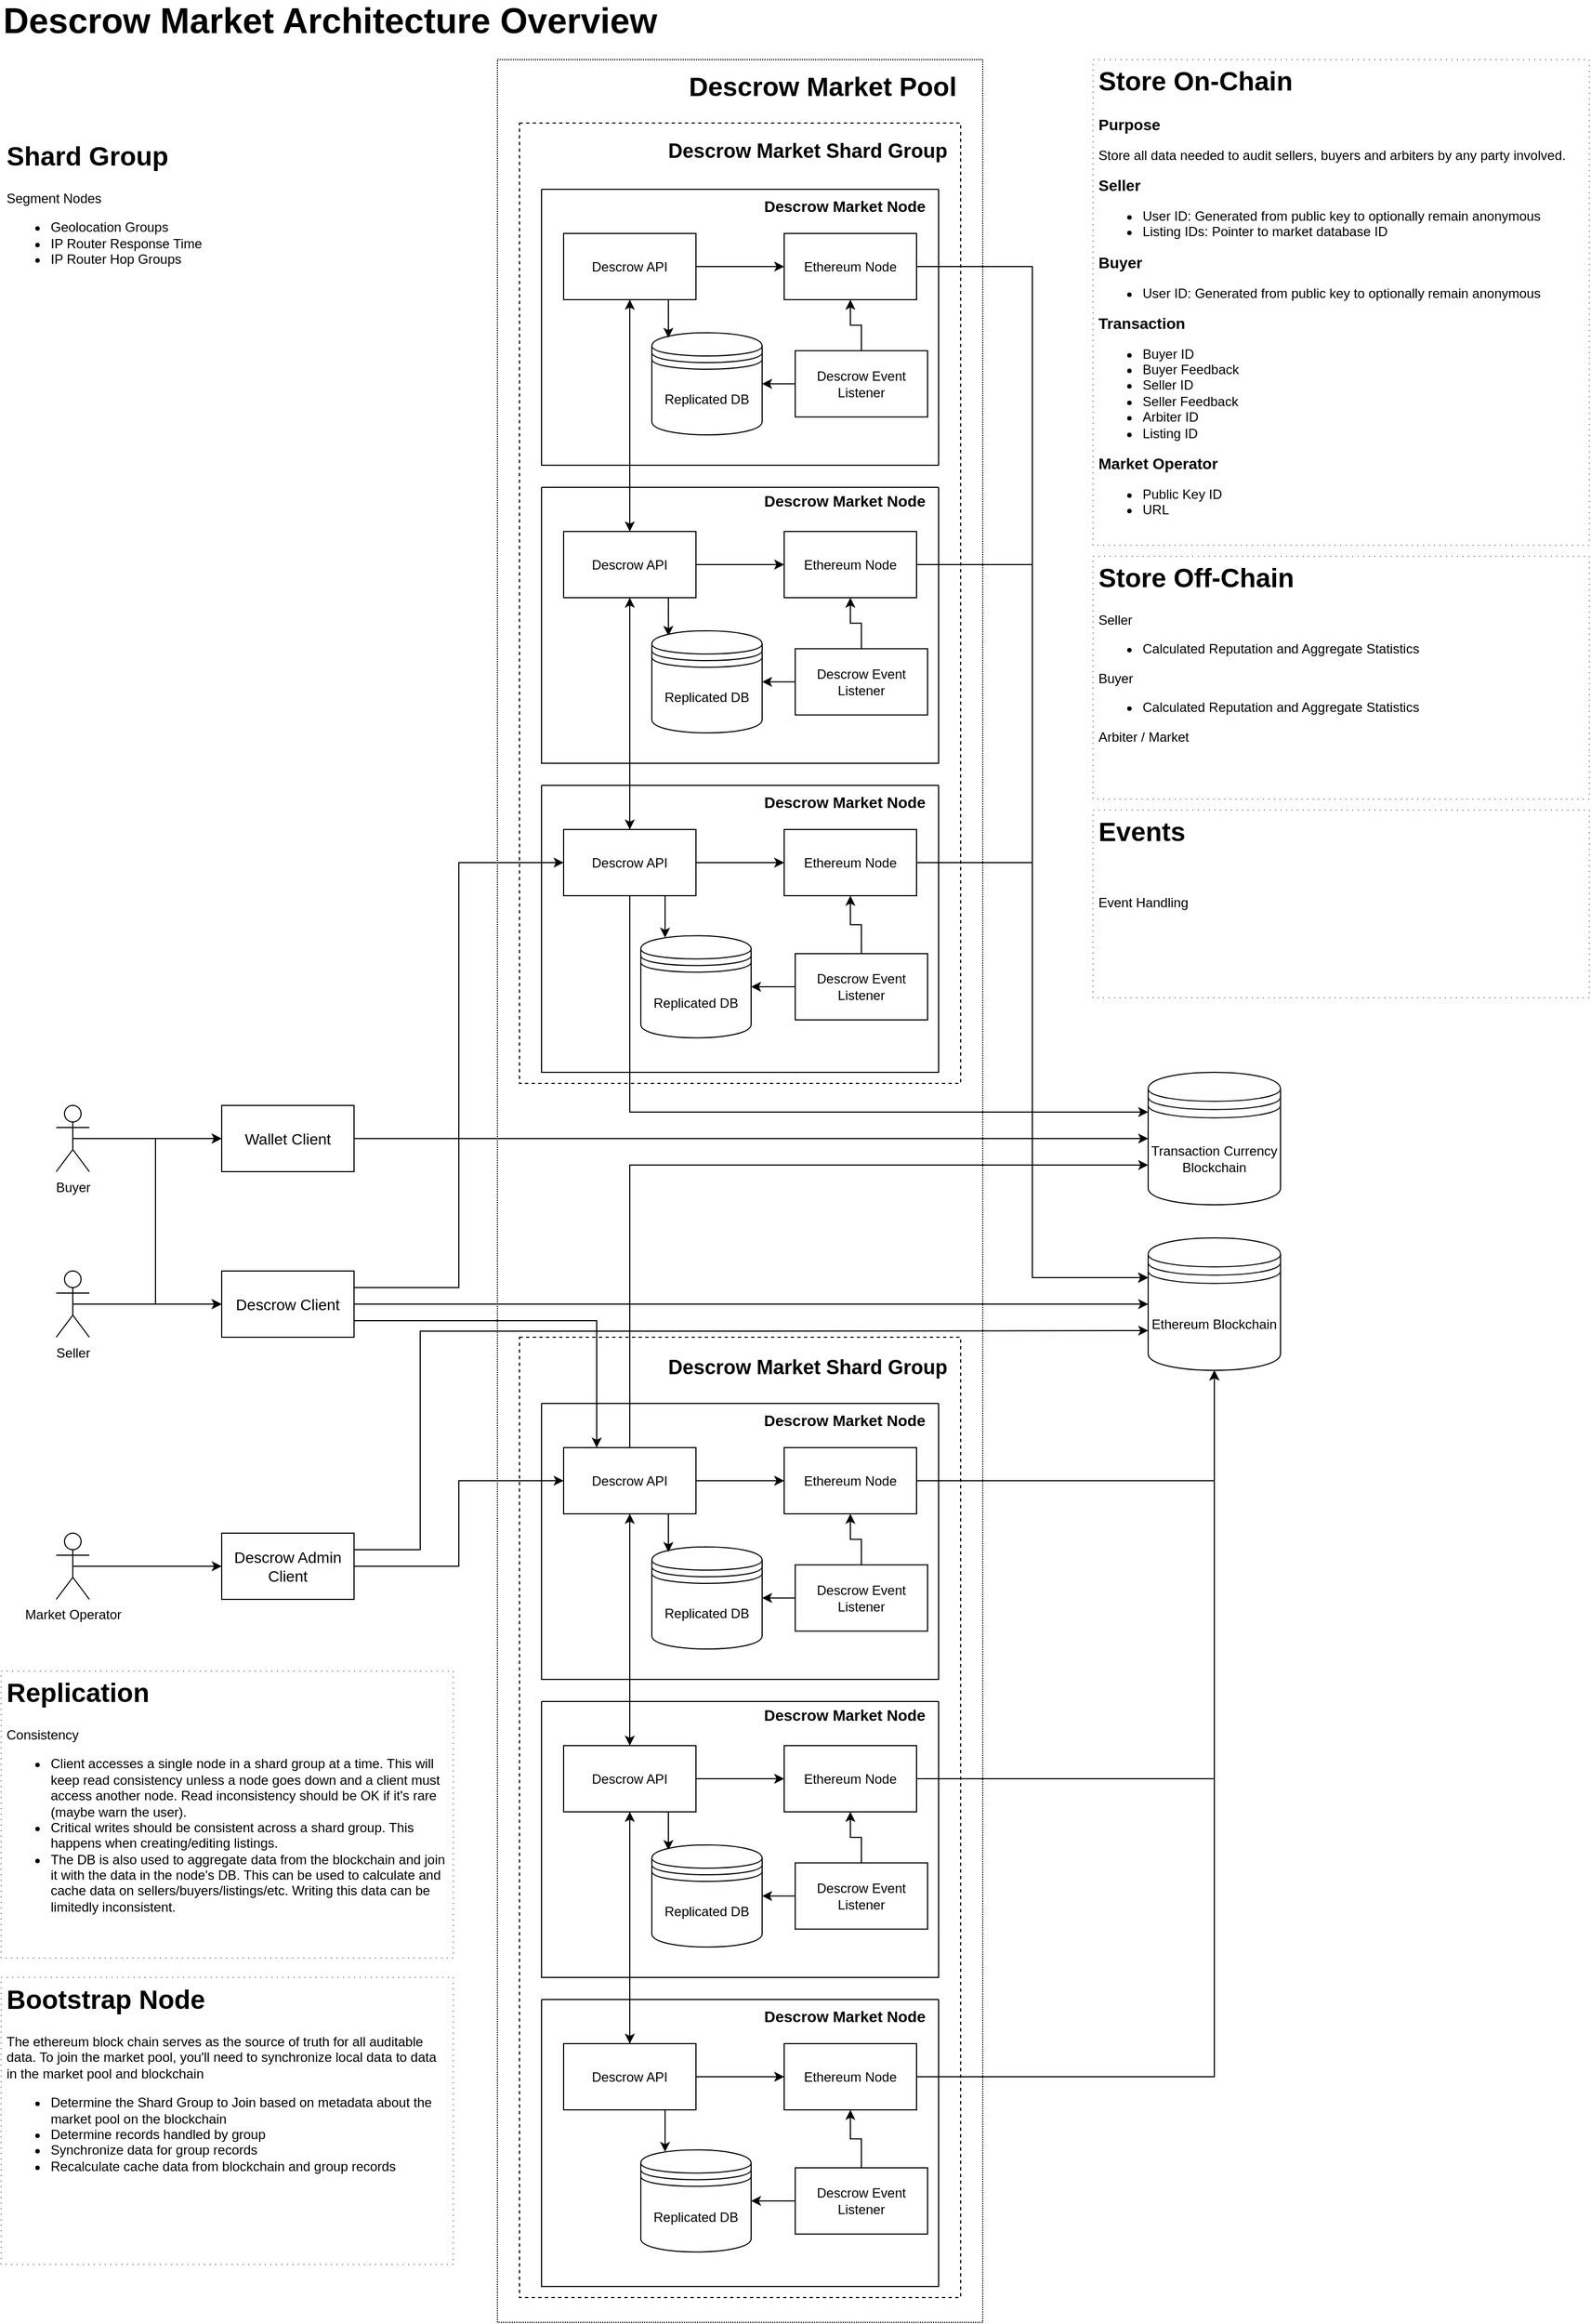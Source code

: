 <mxfile version="20.3.0" type="device"><diagram id="4SYXTvYhCKzH0S9V3mdc" name="Page-1"><mxGraphModel dx="1650" dy="3174" grid="1" gridSize="10" guides="1" tooltips="1" connect="1" arrows="1" fold="1" page="1" pageScale="1" pageWidth="850" pageHeight="1100" math="0" shadow="0"><root><mxCell id="0"/><mxCell id="1" parent="0"/><mxCell id="hU6dBp0h9KIgF-U4AlRv-44" value="" style="whiteSpace=wrap;html=1;dashed=1;fontSize=14;fillColor=none;dashPattern=1 1;" parent="1" vertex="1"><mxGeometry x="470" y="-2130" width="440" height="2050" as="geometry"/></mxCell><mxCell id="CXzWnXxWSU0eWp2F25f5-41" value="" style="whiteSpace=wrap;html=1;dashed=1;fontSize=14;fillColor=none;" parent="1" vertex="1"><mxGeometry x="490" y="-972.5" width="400" height="870" as="geometry"/></mxCell><mxCell id="CXzWnXxWSU0eWp2F25f5-1" value="Ethereum Blockchain" style="shape=datastore;whiteSpace=wrap;html=1;" parent="1" vertex="1"><mxGeometry x="1060" y="-1062.5" width="120" height="120" as="geometry"/></mxCell><mxCell id="CXzWnXxWSU0eWp2F25f5-3" value="&lt;h1&gt;Store On-Chain&lt;/h1&gt;&lt;p&gt;&lt;span style=&quot;font-size: 14px;&quot;&gt;&lt;b&gt;Purpose&lt;/b&gt;&lt;/span&gt;&lt;/p&gt;&lt;p&gt;Store all data needed to audit sellers, buyers and arbiters by any party involved.&lt;/p&gt;&lt;p&gt;&lt;b&gt;&lt;font style=&quot;font-size: 14px;&quot;&gt;Seller&lt;/font&gt;&lt;/b&gt;&lt;/p&gt;&lt;p&gt;&lt;/p&gt;&lt;ul&gt;&lt;li&gt;User ID: Generated from public key to optionally remain anonymous&lt;/li&gt;&lt;li&gt;Listing IDs: Pointer to market database ID&lt;/li&gt;&lt;/ul&gt;&lt;p&gt;&lt;/p&gt;&lt;p&gt;&lt;b&gt;&lt;font style=&quot;font-size: 14px;&quot;&gt;Buyer&lt;/font&gt;&lt;/b&gt;&lt;/p&gt;&lt;ul&gt;&lt;li&gt;User ID: Generated from public key to optionally remain anonymous&lt;/li&gt;&lt;/ul&gt;&lt;p&gt;&lt;b&gt;&lt;font style=&quot;font-size: 14px;&quot;&gt;Transaction&lt;/font&gt;&lt;/b&gt;&lt;/p&gt;&lt;p&gt;&lt;/p&gt;&lt;ul&gt;&lt;li&gt;Buyer ID&lt;/li&gt;&lt;li&gt;Buyer Feedback&lt;/li&gt;&lt;li&gt;Seller ID&lt;/li&gt;&lt;li&gt;Seller Feedback&lt;/li&gt;&lt;li&gt;Arbiter ID&lt;/li&gt;&lt;li&gt;Listing ID&lt;/li&gt;&lt;/ul&gt;&lt;p&gt;&lt;/p&gt;&lt;p&gt;&lt;span style=&quot;font-size: 14px;&quot;&gt;&lt;b&gt;Market Operator&lt;/b&gt;&lt;/span&gt;&lt;/p&gt;&lt;p&gt;&lt;/p&gt;&lt;ul&gt;&lt;li&gt;Public Key ID&lt;/li&gt;&lt;li&gt;URL&lt;/li&gt;&lt;/ul&gt;&lt;p&gt;&lt;/p&gt;" style="text;html=1;fillColor=none;spacing=5;spacingTop=-20;whiteSpace=wrap;overflow=hidden;dashed=1;dashPattern=1 4;strokeColor=#878787;" parent="1" vertex="1"><mxGeometry x="1010" y="-2130" width="450" height="440" as="geometry"/></mxCell><mxCell id="CXzWnXxWSU0eWp2F25f5-29" style="edgeStyle=orthogonalEdgeStyle;orthogonalLoop=1;jettySize=auto;html=1;exitX=0.5;exitY=0.5;exitDx=0;exitDy=0;exitPerimeter=0;entryX=0;entryY=0.5;entryDx=0;entryDy=0;fontSize=14;rounded=0;" parent="1" source="CXzWnXxWSU0eWp2F25f5-11" target="CXzWnXxWSU0eWp2F25f5-27" edge="1"><mxGeometry relative="1" as="geometry"/></mxCell><mxCell id="CXzWnXxWSU0eWp2F25f5-95" style="edgeStyle=orthogonalEdgeStyle;orthogonalLoop=1;jettySize=auto;html=1;exitX=0.5;exitY=0.5;exitDx=0;exitDy=0;exitPerimeter=0;entryX=0;entryY=0.5;entryDx=0;entryDy=0;fontSize=16;rounded=0;" parent="1" source="CXzWnXxWSU0eWp2F25f5-11" target="CXzWnXxWSU0eWp2F25f5-84" edge="1"><mxGeometry relative="1" as="geometry"/></mxCell><mxCell id="CXzWnXxWSU0eWp2F25f5-11" value="Buyer" style="shape=umlActor;verticalLabelPosition=bottom;verticalAlign=top;html=1;outlineConnect=0;" parent="1" vertex="1"><mxGeometry x="70" y="-1182.5" width="30" height="60" as="geometry"/></mxCell><mxCell id="CXzWnXxWSU0eWp2F25f5-30" style="edgeStyle=orthogonalEdgeStyle;orthogonalLoop=1;jettySize=auto;html=1;exitX=0.5;exitY=0.5;exitDx=0;exitDy=0;exitPerimeter=0;entryX=0;entryY=0.5;entryDx=0;entryDy=0;fontSize=14;rounded=0;" parent="1" source="CXzWnXxWSU0eWp2F25f5-13" target="CXzWnXxWSU0eWp2F25f5-27" edge="1"><mxGeometry relative="1" as="geometry"/></mxCell><mxCell id="CXzWnXxWSU0eWp2F25f5-94" style="edgeStyle=orthogonalEdgeStyle;orthogonalLoop=1;jettySize=auto;html=1;exitX=0.5;exitY=0.5;exitDx=0;exitDy=0;exitPerimeter=0;entryX=0;entryY=0.5;entryDx=0;entryDy=0;fontSize=16;rounded=0;" parent="1" source="CXzWnXxWSU0eWp2F25f5-13" target="CXzWnXxWSU0eWp2F25f5-84" edge="1"><mxGeometry relative="1" as="geometry"/></mxCell><mxCell id="CXzWnXxWSU0eWp2F25f5-13" value="Seller" style="shape=umlActor;verticalLabelPosition=bottom;verticalAlign=top;html=1;outlineConnect=0;" parent="1" vertex="1"><mxGeometry x="70" y="-1032.5" width="30" height="60" as="geometry"/></mxCell><mxCell id="CXzWnXxWSU0eWp2F25f5-15" value="&lt;h1&gt;Store Off-Chain&lt;/h1&gt;&lt;p&gt;Seller&lt;/p&gt;&lt;p&gt;&lt;/p&gt;&lt;ul&gt;&lt;li&gt;&lt;span style=&quot;background-color: initial;&quot;&gt;Calculated Reputation and Aggregate Statistics&lt;/span&gt;&lt;/li&gt;&lt;/ul&gt;&lt;p&gt;&lt;/p&gt;&lt;p&gt;&lt;/p&gt;&lt;p&gt;Buyer&lt;/p&gt;&lt;ul&gt;&lt;li&gt;Calculated Reputation and Aggregate Statistics&lt;/li&gt;&lt;/ul&gt;&lt;p&gt;Arbiter / Market&lt;/p&gt;&lt;p&gt;&lt;br&gt;&lt;/p&gt;&lt;p&gt;&lt;br&gt;&lt;/p&gt;" style="text;html=1;fillColor=none;spacing=5;spacingTop=-20;whiteSpace=wrap;overflow=hidden;dashed=1;dashPattern=1 4;strokeColor=#878787;" parent="1" vertex="1"><mxGeometry x="1010" y="-1680" width="450" height="220" as="geometry"/></mxCell><mxCell id="CXzWnXxWSU0eWp2F25f5-31" style="edgeStyle=orthogonalEdgeStyle;orthogonalLoop=1;jettySize=auto;html=1;exitX=1;exitY=0.5;exitDx=0;exitDy=0;entryX=0;entryY=0.5;entryDx=0;entryDy=0;fontSize=14;rounded=0;" parent="1" source="CXzWnXxWSU0eWp2F25f5-27" target="CXzWnXxWSU0eWp2F25f5-1" edge="1"><mxGeometry relative="1" as="geometry"/></mxCell><mxCell id="CXzWnXxWSU0eWp2F25f5-80" style="edgeStyle=orthogonalEdgeStyle;orthogonalLoop=1;jettySize=auto;html=1;exitX=1;exitY=0.75;exitDx=0;exitDy=0;entryX=0.25;entryY=0;entryDx=0;entryDy=0;fontSize=14;rounded=0;" parent="1" source="CXzWnXxWSU0eWp2F25f5-27" target="CXzWnXxWSU0eWp2F25f5-21" edge="1"><mxGeometry relative="1" as="geometry"/></mxCell><mxCell id="hU6dBp0h9KIgF-U4AlRv-48" style="edgeStyle=orthogonalEdgeStyle;orthogonalLoop=1;jettySize=auto;html=1;exitX=1;exitY=0.25;exitDx=0;exitDy=0;entryX=0;entryY=0.5;entryDx=0;entryDy=0;fontSize=24;rounded=0;" parent="1" source="CXzWnXxWSU0eWp2F25f5-27" target="hU6dBp0h9KIgF-U4AlRv-24" edge="1"><mxGeometry relative="1" as="geometry"/></mxCell><mxCell id="CXzWnXxWSU0eWp2F25f5-27" value="&lt;span style=&quot;font-weight: normal;&quot;&gt;Descrow Client&lt;/span&gt;" style="whiteSpace=wrap;html=1;fontSize=14;fontStyle=1;" parent="1" vertex="1"><mxGeometry x="220" y="-1032.5" width="120" height="60" as="geometry"/></mxCell><mxCell id="CXzWnXxWSU0eWp2F25f5-37" value="" style="swimlane;startSize=0;fontSize=14;" parent="1" vertex="1"><mxGeometry x="510" y="-912.5" width="360" height="250" as="geometry"/></mxCell><mxCell id="CXzWnXxWSU0eWp2F25f5-21" value="Descrow API" style="whiteSpace=wrap;html=1;" parent="CXzWnXxWSU0eWp2F25f5-37" vertex="1"><mxGeometry x="20" y="40" width="120" height="60" as="geometry"/></mxCell><mxCell id="CXzWnXxWSU0eWp2F25f5-10" value="Ethereum Node" style="whiteSpace=wrap;html=1;" parent="CXzWnXxWSU0eWp2F25f5-37" vertex="1"><mxGeometry x="220" y="40" width="120" height="60" as="geometry"/></mxCell><mxCell id="CXzWnXxWSU0eWp2F25f5-33" style="edgeStyle=orthogonalEdgeStyle;orthogonalLoop=1;jettySize=auto;html=1;exitX=1;exitY=0.5;exitDx=0;exitDy=0;entryX=0;entryY=0.5;entryDx=0;entryDy=0;fontSize=14;rounded=0;" parent="CXzWnXxWSU0eWp2F25f5-37" source="CXzWnXxWSU0eWp2F25f5-21" target="CXzWnXxWSU0eWp2F25f5-10" edge="1"><mxGeometry relative="1" as="geometry"/></mxCell><mxCell id="CXzWnXxWSU0eWp2F25f5-2" value="Replicated DB" style="shape=datastore;whiteSpace=wrap;html=1;" parent="CXzWnXxWSU0eWp2F25f5-37" vertex="1"><mxGeometry x="100" y="130" width="100" height="92.5" as="geometry"/></mxCell><mxCell id="CXzWnXxWSU0eWp2F25f5-38" value="&lt;b&gt;Descrow Market Node&lt;/b&gt;" style="text;html=1;strokeColor=none;fillColor=none;align=right;verticalAlign=middle;whiteSpace=wrap;fontSize=14;" parent="CXzWnXxWSU0eWp2F25f5-37" vertex="1"><mxGeometry x="200" width="150" height="30" as="geometry"/></mxCell><mxCell id="CXzWnXxWSU0eWp2F25f5-90" style="edgeStyle=orthogonalEdgeStyle;orthogonalLoop=1;jettySize=auto;html=1;exitX=0.75;exitY=1;exitDx=0;exitDy=0;entryX=0.15;entryY=0.05;entryDx=0;entryDy=0;fontSize=14;entryPerimeter=0;rounded=0;" parent="CXzWnXxWSU0eWp2F25f5-37" source="CXzWnXxWSU0eWp2F25f5-21" target="CXzWnXxWSU0eWp2F25f5-2" edge="1"><mxGeometry relative="1" as="geometry"><mxPoint x="110" y="120" as="sourcePoint"/><mxPoint x="110" y="330" as="targetPoint"/></mxGeometry></mxCell><mxCell id="CXzWnXxWSU0eWp2F25f5-134" style="edgeStyle=orthogonalEdgeStyle;orthogonalLoop=1;jettySize=auto;html=1;exitX=0.5;exitY=0;exitDx=0;exitDy=0;entryX=0.5;entryY=1;entryDx=0;entryDy=0;fontSize=16;rounded=0;" parent="CXzWnXxWSU0eWp2F25f5-37" source="CXzWnXxWSU0eWp2F25f5-132" target="CXzWnXxWSU0eWp2F25f5-10" edge="1"><mxGeometry relative="1" as="geometry"/></mxCell><mxCell id="CXzWnXxWSU0eWp2F25f5-132" value="Descrow Event Listener" style="whiteSpace=wrap;html=1;" parent="CXzWnXxWSU0eWp2F25f5-37" vertex="1"><mxGeometry x="230" y="146.25" width="120" height="60" as="geometry"/></mxCell><mxCell id="CXzWnXxWSU0eWp2F25f5-133" style="edgeStyle=orthogonalEdgeStyle;orthogonalLoop=1;jettySize=auto;html=1;exitX=0;exitY=0.5;exitDx=0;exitDy=0;entryX=1;entryY=0.5;entryDx=0;entryDy=0;fontSize=16;rounded=0;" parent="CXzWnXxWSU0eWp2F25f5-37" source="CXzWnXxWSU0eWp2F25f5-132" target="CXzWnXxWSU0eWp2F25f5-2" edge="1"><mxGeometry relative="1" as="geometry"/></mxCell><mxCell id="CXzWnXxWSU0eWp2F25f5-35" style="edgeStyle=orthogonalEdgeStyle;orthogonalLoop=1;jettySize=auto;html=1;exitX=1;exitY=0.5;exitDx=0;exitDy=0;entryX=0.5;entryY=1;entryDx=0;entryDy=0;fontSize=14;rounded=0;" parent="1" source="CXzWnXxWSU0eWp2F25f5-10" target="CXzWnXxWSU0eWp2F25f5-1" edge="1"><mxGeometry relative="1" as="geometry"/></mxCell><mxCell id="CXzWnXxWSU0eWp2F25f5-42" value="&lt;b style=&quot;font-size: 18px;&quot;&gt;&lt;font style=&quot;font-size: 18px;&quot;&gt;Descrow Market Shard Group&lt;/font&gt;&lt;/b&gt;" style="text;html=1;strokeColor=none;fillColor=none;align=right;verticalAlign=middle;whiteSpace=wrap;fontSize=18;" parent="1" vertex="1"><mxGeometry x="620" y="-960" width="260" height="30" as="geometry"/></mxCell><mxCell id="CXzWnXxWSU0eWp2F25f5-57" value="" style="swimlane;startSize=0;fontSize=14;" parent="1" vertex="1"><mxGeometry x="510" y="-642.5" width="360" height="250" as="geometry"/></mxCell><mxCell id="CXzWnXxWSU0eWp2F25f5-135" style="edgeStyle=orthogonalEdgeStyle;orthogonalLoop=1;jettySize=auto;html=1;exitX=0.75;exitY=1;exitDx=0;exitDy=0;entryX=0.15;entryY=0.05;entryDx=0;entryDy=0;entryPerimeter=0;fontSize=16;rounded=0;" parent="CXzWnXxWSU0eWp2F25f5-57" source="CXzWnXxWSU0eWp2F25f5-58" target="CXzWnXxWSU0eWp2F25f5-62" edge="1"><mxGeometry relative="1" as="geometry"/></mxCell><mxCell id="CXzWnXxWSU0eWp2F25f5-58" value="Descrow API" style="whiteSpace=wrap;html=1;" parent="CXzWnXxWSU0eWp2F25f5-57" vertex="1"><mxGeometry x="20" y="40" width="120" height="60" as="geometry"/></mxCell><mxCell id="CXzWnXxWSU0eWp2F25f5-59" value="Ethereum Node" style="whiteSpace=wrap;html=1;" parent="CXzWnXxWSU0eWp2F25f5-57" vertex="1"><mxGeometry x="220" y="40" width="120" height="60" as="geometry"/></mxCell><mxCell id="CXzWnXxWSU0eWp2F25f5-60" style="edgeStyle=orthogonalEdgeStyle;orthogonalLoop=1;jettySize=auto;html=1;exitX=1;exitY=0.5;exitDx=0;exitDy=0;entryX=0;entryY=0.5;entryDx=0;entryDy=0;fontSize=14;rounded=0;" parent="CXzWnXxWSU0eWp2F25f5-57" source="CXzWnXxWSU0eWp2F25f5-58" target="CXzWnXxWSU0eWp2F25f5-59" edge="1"><mxGeometry relative="1" as="geometry"/></mxCell><mxCell id="CXzWnXxWSU0eWp2F25f5-62" value="Replicated DB" style="shape=datastore;whiteSpace=wrap;html=1;" parent="CXzWnXxWSU0eWp2F25f5-57" vertex="1"><mxGeometry x="100" y="130" width="100" height="92.5" as="geometry"/></mxCell><mxCell id="CXzWnXxWSU0eWp2F25f5-142" style="edgeStyle=orthogonalEdgeStyle;orthogonalLoop=1;jettySize=auto;html=1;exitX=0.5;exitY=0;exitDx=0;exitDy=0;entryX=0.5;entryY=1;entryDx=0;entryDy=0;fontSize=16;rounded=0;" parent="CXzWnXxWSU0eWp2F25f5-57" source="CXzWnXxWSU0eWp2F25f5-136" target="CXzWnXxWSU0eWp2F25f5-59" edge="1"><mxGeometry relative="1" as="geometry"/></mxCell><mxCell id="CXzWnXxWSU0eWp2F25f5-143" style="edgeStyle=orthogonalEdgeStyle;orthogonalLoop=1;jettySize=auto;html=1;exitX=0;exitY=0.5;exitDx=0;exitDy=0;entryX=1;entryY=0.5;entryDx=0;entryDy=0;fontSize=16;rounded=0;" parent="CXzWnXxWSU0eWp2F25f5-57" source="CXzWnXxWSU0eWp2F25f5-136" target="CXzWnXxWSU0eWp2F25f5-62" edge="1"><mxGeometry relative="1" as="geometry"/></mxCell><mxCell id="CXzWnXxWSU0eWp2F25f5-136" value="Descrow Event Listener" style="whiteSpace=wrap;html=1;" parent="CXzWnXxWSU0eWp2F25f5-57" vertex="1"><mxGeometry x="230" y="146.25" width="120" height="60" as="geometry"/></mxCell><mxCell id="hU6dBp0h9KIgF-U4AlRv-46" value="Descrow Market Node" style="text;html=1;strokeColor=none;fillColor=none;align=right;verticalAlign=middle;whiteSpace=wrap;fontSize=14;fontStyle=1;" parent="CXzWnXxWSU0eWp2F25f5-57" vertex="1"><mxGeometry x="200" y="-2.5" width="150" height="30" as="geometry"/></mxCell><mxCell id="CXzWnXxWSU0eWp2F25f5-71" value="" style="swimlane;startSize=0;fontSize=14;" parent="1" vertex="1"><mxGeometry x="510" y="-372.5" width="360" height="260" as="geometry"/></mxCell><mxCell id="CXzWnXxWSU0eWp2F25f5-72" value="Descrow API" style="whiteSpace=wrap;html=1;" parent="CXzWnXxWSU0eWp2F25f5-71" vertex="1"><mxGeometry x="20" y="40" width="120" height="60" as="geometry"/></mxCell><mxCell id="CXzWnXxWSU0eWp2F25f5-73" value="Ethereum Node" style="whiteSpace=wrap;html=1;" parent="CXzWnXxWSU0eWp2F25f5-71" vertex="1"><mxGeometry x="220" y="40" width="120" height="60" as="geometry"/></mxCell><mxCell id="CXzWnXxWSU0eWp2F25f5-74" style="edgeStyle=orthogonalEdgeStyle;orthogonalLoop=1;jettySize=auto;html=1;exitX=1;exitY=0.5;exitDx=0;exitDy=0;entryX=0;entryY=0.5;entryDx=0;entryDy=0;fontSize=14;rounded=0;" parent="CXzWnXxWSU0eWp2F25f5-71" source="CXzWnXxWSU0eWp2F25f5-72" target="CXzWnXxWSU0eWp2F25f5-73" edge="1"><mxGeometry relative="1" as="geometry"/></mxCell><mxCell id="CXzWnXxWSU0eWp2F25f5-75" style="edgeStyle=orthogonalEdgeStyle;orthogonalLoop=1;jettySize=auto;html=1;exitX=0.75;exitY=1;exitDx=0;exitDy=0;entryX=0.22;entryY=0.019;entryDx=0;entryDy=0;fontSize=14;entryPerimeter=0;rounded=0;" parent="CXzWnXxWSU0eWp2F25f5-71" source="CXzWnXxWSU0eWp2F25f5-72" target="CXzWnXxWSU0eWp2F25f5-76" edge="1"><mxGeometry relative="1" as="geometry"/></mxCell><mxCell id="CXzWnXxWSU0eWp2F25f5-76" value="Replicated DB" style="shape=datastore;whiteSpace=wrap;html=1;" parent="CXzWnXxWSU0eWp2F25f5-71" vertex="1"><mxGeometry x="90" y="136.25" width="100" height="92.5" as="geometry"/></mxCell><mxCell id="CXzWnXxWSU0eWp2F25f5-77" value="Descrow Market Node" style="text;html=1;strokeColor=none;fillColor=none;align=center;verticalAlign=middle;whiteSpace=wrap;fontSize=14;fontStyle=1;" parent="CXzWnXxWSU0eWp2F25f5-71" vertex="1"><mxGeometry x="200" width="150" height="30" as="geometry"/></mxCell><mxCell id="CXzWnXxWSU0eWp2F25f5-137" value="Descrow Event Listener" style="whiteSpace=wrap;html=1;" parent="CXzWnXxWSU0eWp2F25f5-71" vertex="1"><mxGeometry x="230" y="152.5" width="120" height="60" as="geometry"/></mxCell><mxCell id="CXzWnXxWSU0eWp2F25f5-140" style="edgeStyle=orthogonalEdgeStyle;orthogonalLoop=1;jettySize=auto;html=1;exitX=0;exitY=0.5;exitDx=0;exitDy=0;entryX=1;entryY=0.5;entryDx=0;entryDy=0;fontSize=16;rounded=0;" parent="CXzWnXxWSU0eWp2F25f5-71" source="CXzWnXxWSU0eWp2F25f5-137" target="CXzWnXxWSU0eWp2F25f5-76" edge="1"><mxGeometry relative="1" as="geometry"/></mxCell><mxCell id="CXzWnXxWSU0eWp2F25f5-141" style="edgeStyle=orthogonalEdgeStyle;orthogonalLoop=1;jettySize=auto;html=1;exitX=0.5;exitY=0;exitDx=0;exitDy=0;entryX=0.5;entryY=1;entryDx=0;entryDy=0;fontSize=16;rounded=0;" parent="CXzWnXxWSU0eWp2F25f5-71" source="CXzWnXxWSU0eWp2F25f5-137" target="CXzWnXxWSU0eWp2F25f5-73" edge="1"><mxGeometry relative="1" as="geometry"/></mxCell><mxCell id="CXzWnXxWSU0eWp2F25f5-83" value="Transaction Currency Blockchain" style="shape=datastore;whiteSpace=wrap;html=1;" parent="1" vertex="1"><mxGeometry x="1060" y="-1212.5" width="120" height="120" as="geometry"/></mxCell><mxCell id="CXzWnXxWSU0eWp2F25f5-96" style="edgeStyle=orthogonalEdgeStyle;orthogonalLoop=1;jettySize=auto;html=1;exitX=1;exitY=0.5;exitDx=0;exitDy=0;entryX=0;entryY=0.5;entryDx=0;entryDy=0;fontSize=16;rounded=0;" parent="1" source="CXzWnXxWSU0eWp2F25f5-84" target="CXzWnXxWSU0eWp2F25f5-83" edge="1"><mxGeometry relative="1" as="geometry"/></mxCell><mxCell id="CXzWnXxWSU0eWp2F25f5-84" value="Wallet Client" style="whiteSpace=wrap;html=1;fontSize=14;" parent="1" vertex="1"><mxGeometry x="220" y="-1182.5" width="120" height="60" as="geometry"/></mxCell><mxCell id="CXzWnXxWSU0eWp2F25f5-85" style="edgeStyle=orthogonalEdgeStyle;orthogonalLoop=1;jettySize=auto;html=1;exitX=1;exitY=0.5;exitDx=0;exitDy=0;entryX=0.5;entryY=1;entryDx=0;entryDy=0;fontSize=14;rounded=0;" parent="1" source="CXzWnXxWSU0eWp2F25f5-59" target="CXzWnXxWSU0eWp2F25f5-1" edge="1"><mxGeometry relative="1" as="geometry"/></mxCell><mxCell id="CXzWnXxWSU0eWp2F25f5-86" style="edgeStyle=orthogonalEdgeStyle;orthogonalLoop=1;jettySize=auto;html=1;exitX=1;exitY=0.5;exitDx=0;exitDy=0;fontSize=14;entryX=0.5;entryY=1;entryDx=0;entryDy=0;rounded=0;" parent="1" source="CXzWnXxWSU0eWp2F25f5-73" target="CXzWnXxWSU0eWp2F25f5-1" edge="1"><mxGeometry relative="1" as="geometry"><mxPoint x="970" y="-940" as="targetPoint"/></mxGeometry></mxCell><mxCell id="CXzWnXxWSU0eWp2F25f5-34" style="edgeStyle=orthogonalEdgeStyle;orthogonalLoop=1;jettySize=auto;html=1;exitX=0.5;exitY=1;exitDx=0;exitDy=0;entryX=0.5;entryY=0;entryDx=0;entryDy=0;fontSize=14;rounded=0;" parent="1" source="CXzWnXxWSU0eWp2F25f5-21" target="CXzWnXxWSU0eWp2F25f5-58" edge="1"><mxGeometry relative="1" as="geometry"/></mxCell><mxCell id="CXzWnXxWSU0eWp2F25f5-91" style="edgeStyle=orthogonalEdgeStyle;orthogonalLoop=1;jettySize=auto;html=1;exitX=0.5;exitY=0;exitDx=0;exitDy=0;entryX=0.5;entryY=1;entryDx=0;entryDy=0;fontSize=14;rounded=0;" parent="1" source="CXzWnXxWSU0eWp2F25f5-58" target="CXzWnXxWSU0eWp2F25f5-21" edge="1"><mxGeometry relative="1" as="geometry"/></mxCell><mxCell id="CXzWnXxWSU0eWp2F25f5-92" style="edgeStyle=orthogonalEdgeStyle;orthogonalLoop=1;jettySize=auto;html=1;exitX=0.5;exitY=1;exitDx=0;exitDy=0;entryX=0.5;entryY=0;entryDx=0;entryDy=0;fontSize=14;rounded=0;" parent="1" source="CXzWnXxWSU0eWp2F25f5-58" target="CXzWnXxWSU0eWp2F25f5-72" edge="1"><mxGeometry relative="1" as="geometry"/></mxCell><mxCell id="CXzWnXxWSU0eWp2F25f5-93" style="edgeStyle=orthogonalEdgeStyle;orthogonalLoop=1;jettySize=auto;html=1;exitX=0.5;exitY=0;exitDx=0;exitDy=0;entryX=0.5;entryY=1;entryDx=0;entryDy=0;fontSize=14;rounded=0;" parent="1" source="CXzWnXxWSU0eWp2F25f5-72" target="CXzWnXxWSU0eWp2F25f5-58" edge="1"><mxGeometry relative="1" as="geometry"/></mxCell><mxCell id="CXzWnXxWSU0eWp2F25f5-99" style="edgeStyle=orthogonalEdgeStyle;orthogonalLoop=1;jettySize=auto;html=1;exitX=0.5;exitY=0.5;exitDx=0;exitDy=0;exitPerimeter=0;entryX=0;entryY=0.5;entryDx=0;entryDy=0;fontSize=16;rounded=0;" parent="1" source="CXzWnXxWSU0eWp2F25f5-14" target="CXzWnXxWSU0eWp2F25f5-98" edge="1"><mxGeometry relative="1" as="geometry"/></mxCell><mxCell id="CXzWnXxWSU0eWp2F25f5-14" value="Market Operator" style="shape=umlActor;verticalLabelPosition=bottom;verticalAlign=top;html=1;outlineConnect=0;" parent="1" vertex="1"><mxGeometry x="70" y="-795" width="30" height="60" as="geometry"/></mxCell><mxCell id="CXzWnXxWSU0eWp2F25f5-100" style="edgeStyle=orthogonalEdgeStyle;orthogonalLoop=1;jettySize=auto;html=1;exitX=1;exitY=0.5;exitDx=0;exitDy=0;entryX=0;entryY=0.5;entryDx=0;entryDy=0;fontSize=16;rounded=0;" parent="1" source="CXzWnXxWSU0eWp2F25f5-98" target="CXzWnXxWSU0eWp2F25f5-21" edge="1"><mxGeometry relative="1" as="geometry"/></mxCell><mxCell id="tn50CJPxoKOETZfmNagI-6" style="edgeStyle=orthogonalEdgeStyle;rounded=0;orthogonalLoop=1;jettySize=auto;html=1;exitX=1;exitY=0.25;exitDx=0;exitDy=0;entryX=0;entryY=0.7;entryDx=0;entryDy=0;fontSize=32;endArrow=classic;startSize=6;endSize=6;endFill=1;" edge="1" parent="1" source="CXzWnXxWSU0eWp2F25f5-98" target="CXzWnXxWSU0eWp2F25f5-1"><mxGeometry relative="1" as="geometry"><Array as="points"><mxPoint x="400" y="-780"/><mxPoint x="400" y="-978"/><mxPoint x="700" y="-978"/></Array></mxGeometry></mxCell><mxCell id="CXzWnXxWSU0eWp2F25f5-98" value="Descrow Admin Client" style="whiteSpace=wrap;html=1;fontSize=14;" parent="1" vertex="1"><mxGeometry x="220" y="-795" width="120" height="60" as="geometry"/></mxCell><mxCell id="CXzWnXxWSU0eWp2F25f5-101" value="&lt;h1&gt;Replication&lt;/h1&gt;&lt;p&gt;Consistency&lt;/p&gt;&lt;p&gt;&lt;/p&gt;&lt;ul&gt;&lt;li&gt;Client accesses a single node in a shard group at a time. This will keep read consistency unless a node goes down and a client must access another node. Read inconsistency should be OK if it's rare (maybe warn the user).&lt;/li&gt;&lt;li&gt;Critical writes should be consistent across a shard group. This happens when creating/editing listings.&lt;/li&gt;&lt;li&gt;The DB is also used to aggregate data from the blockchain and join it with the data in the node's DB. This can be used to calculate and cache data on sellers/buyers/listings/etc. Writing this data can be limitedly inconsistent.&lt;/li&gt;&lt;/ul&gt;&lt;p&gt;&lt;/p&gt;" style="text;html=1;fillColor=none;spacing=5;spacingTop=-20;whiteSpace=wrap;overflow=hidden;dashed=1;dashPattern=1 4;strokeColor=#878787;" parent="1" vertex="1"><mxGeometry x="20" y="-670" width="410" height="260" as="geometry"/></mxCell><mxCell id="hU6dBp0h9KIgF-U4AlRv-1" value="" style="whiteSpace=wrap;html=1;dashed=1;fontSize=14;fillColor=none;" parent="1" vertex="1"><mxGeometry x="490" y="-2072.5" width="400" height="870" as="geometry"/></mxCell><mxCell id="hU6dBp0h9KIgF-U4AlRv-2" value="" style="swimlane;startSize=0;fontSize=14;" parent="1" vertex="1"><mxGeometry x="510" y="-2012.5" width="360" height="250" as="geometry"/></mxCell><mxCell id="hU6dBp0h9KIgF-U4AlRv-3" value="Descrow API" style="whiteSpace=wrap;html=1;" parent="hU6dBp0h9KIgF-U4AlRv-2" vertex="1"><mxGeometry x="20" y="40" width="120" height="60" as="geometry"/></mxCell><mxCell id="hU6dBp0h9KIgF-U4AlRv-4" value="Ethereum Node" style="whiteSpace=wrap;html=1;" parent="hU6dBp0h9KIgF-U4AlRv-2" vertex="1"><mxGeometry x="220" y="40" width="120" height="60" as="geometry"/></mxCell><mxCell id="hU6dBp0h9KIgF-U4AlRv-5" style="edgeStyle=orthogonalEdgeStyle;orthogonalLoop=1;jettySize=auto;html=1;exitX=1;exitY=0.5;exitDx=0;exitDy=0;entryX=0;entryY=0.5;entryDx=0;entryDy=0;fontSize=14;rounded=0;" parent="hU6dBp0h9KIgF-U4AlRv-2" source="hU6dBp0h9KIgF-U4AlRv-3" target="hU6dBp0h9KIgF-U4AlRv-4" edge="1"><mxGeometry relative="1" as="geometry"/></mxCell><mxCell id="hU6dBp0h9KIgF-U4AlRv-6" value="Replicated DB" style="shape=datastore;whiteSpace=wrap;html=1;" parent="hU6dBp0h9KIgF-U4AlRv-2" vertex="1"><mxGeometry x="100" y="130" width="100" height="92.5" as="geometry"/></mxCell><mxCell id="hU6dBp0h9KIgF-U4AlRv-7" value="Descrow Market Node" style="text;html=1;strokeColor=none;fillColor=none;align=center;verticalAlign=middle;whiteSpace=wrap;fontSize=14;fontStyle=1;" parent="hU6dBp0h9KIgF-U4AlRv-2" vertex="1"><mxGeometry x="200" width="150" height="30" as="geometry"/></mxCell><mxCell id="hU6dBp0h9KIgF-U4AlRv-8" style="edgeStyle=orthogonalEdgeStyle;orthogonalLoop=1;jettySize=auto;html=1;exitX=0.75;exitY=1;exitDx=0;exitDy=0;entryX=0.15;entryY=0.05;entryDx=0;entryDy=0;fontSize=14;entryPerimeter=0;rounded=0;" parent="hU6dBp0h9KIgF-U4AlRv-2" source="hU6dBp0h9KIgF-U4AlRv-3" target="hU6dBp0h9KIgF-U4AlRv-6" edge="1"><mxGeometry relative="1" as="geometry"><mxPoint x="110" y="120" as="sourcePoint"/><mxPoint x="110" y="330" as="targetPoint"/></mxGeometry></mxCell><mxCell id="hU6dBp0h9KIgF-U4AlRv-9" style="edgeStyle=orthogonalEdgeStyle;orthogonalLoop=1;jettySize=auto;html=1;exitX=0.5;exitY=0;exitDx=0;exitDy=0;entryX=0.5;entryY=1;entryDx=0;entryDy=0;fontSize=16;rounded=0;" parent="hU6dBp0h9KIgF-U4AlRv-2" source="hU6dBp0h9KIgF-U4AlRv-10" target="hU6dBp0h9KIgF-U4AlRv-4" edge="1"><mxGeometry relative="1" as="geometry"/></mxCell><mxCell id="hU6dBp0h9KIgF-U4AlRv-10" value="Descrow Event Listener" style="whiteSpace=wrap;html=1;" parent="hU6dBp0h9KIgF-U4AlRv-2" vertex="1"><mxGeometry x="230" y="146.25" width="120" height="60" as="geometry"/></mxCell><mxCell id="hU6dBp0h9KIgF-U4AlRv-11" style="edgeStyle=orthogonalEdgeStyle;orthogonalLoop=1;jettySize=auto;html=1;exitX=0;exitY=0.5;exitDx=0;exitDy=0;entryX=1;entryY=0.5;entryDx=0;entryDy=0;fontSize=16;rounded=0;" parent="hU6dBp0h9KIgF-U4AlRv-2" source="hU6dBp0h9KIgF-U4AlRv-10" target="hU6dBp0h9KIgF-U4AlRv-6" edge="1"><mxGeometry relative="1" as="geometry"/></mxCell><mxCell id="hU6dBp0h9KIgF-U4AlRv-12" value="&lt;b style=&quot;font-size: 18px;&quot;&gt;&lt;font style=&quot;font-size: 18px;&quot;&gt;Descrow Market Shard Group&lt;/font&gt;&lt;/b&gt;" style="text;html=1;strokeColor=none;fillColor=none;align=right;verticalAlign=middle;whiteSpace=wrap;fontSize=18;" parent="1" vertex="1"><mxGeometry x="610" y="-2062.5" width="270" height="30" as="geometry"/></mxCell><mxCell id="hU6dBp0h9KIgF-U4AlRv-13" value="" style="swimlane;startSize=0;fontSize=14;" parent="1" vertex="1"><mxGeometry x="510" y="-1742.5" width="360" height="250" as="geometry"/></mxCell><mxCell id="hU6dBp0h9KIgF-U4AlRv-14" style="edgeStyle=orthogonalEdgeStyle;orthogonalLoop=1;jettySize=auto;html=1;exitX=0.75;exitY=1;exitDx=0;exitDy=0;entryX=0.15;entryY=0.05;entryDx=0;entryDy=0;entryPerimeter=0;fontSize=16;rounded=0;" parent="hU6dBp0h9KIgF-U4AlRv-13" source="hU6dBp0h9KIgF-U4AlRv-15" target="hU6dBp0h9KIgF-U4AlRv-18" edge="1"><mxGeometry relative="1" as="geometry"/></mxCell><mxCell id="hU6dBp0h9KIgF-U4AlRv-15" value="Descrow API" style="whiteSpace=wrap;html=1;" parent="hU6dBp0h9KIgF-U4AlRv-13" vertex="1"><mxGeometry x="20" y="40" width="120" height="60" as="geometry"/></mxCell><mxCell id="hU6dBp0h9KIgF-U4AlRv-16" value="Ethereum Node" style="whiteSpace=wrap;html=1;" parent="hU6dBp0h9KIgF-U4AlRv-13" vertex="1"><mxGeometry x="220" y="40" width="120" height="60" as="geometry"/></mxCell><mxCell id="hU6dBp0h9KIgF-U4AlRv-17" style="edgeStyle=orthogonalEdgeStyle;orthogonalLoop=1;jettySize=auto;html=1;exitX=1;exitY=0.5;exitDx=0;exitDy=0;entryX=0;entryY=0.5;entryDx=0;entryDy=0;fontSize=14;rounded=0;" parent="hU6dBp0h9KIgF-U4AlRv-13" source="hU6dBp0h9KIgF-U4AlRv-15" target="hU6dBp0h9KIgF-U4AlRv-16" edge="1"><mxGeometry relative="1" as="geometry"/></mxCell><mxCell id="hU6dBp0h9KIgF-U4AlRv-18" value="Replicated DB" style="shape=datastore;whiteSpace=wrap;html=1;" parent="hU6dBp0h9KIgF-U4AlRv-13" vertex="1"><mxGeometry x="100" y="130" width="100" height="92.5" as="geometry"/></mxCell><mxCell id="hU6dBp0h9KIgF-U4AlRv-19" value="Descrow Market Node" style="text;html=1;strokeColor=none;fillColor=none;align=center;verticalAlign=middle;whiteSpace=wrap;fontSize=14;fontStyle=1;" parent="hU6dBp0h9KIgF-U4AlRv-13" vertex="1"><mxGeometry x="200" y="-2.5" width="150" height="30" as="geometry"/></mxCell><mxCell id="hU6dBp0h9KIgF-U4AlRv-20" style="edgeStyle=orthogonalEdgeStyle;orthogonalLoop=1;jettySize=auto;html=1;exitX=0.5;exitY=0;exitDx=0;exitDy=0;entryX=0.5;entryY=1;entryDx=0;entryDy=0;fontSize=16;rounded=0;" parent="hU6dBp0h9KIgF-U4AlRv-13" source="hU6dBp0h9KIgF-U4AlRv-22" target="hU6dBp0h9KIgF-U4AlRv-16" edge="1"><mxGeometry relative="1" as="geometry"/></mxCell><mxCell id="hU6dBp0h9KIgF-U4AlRv-21" style="edgeStyle=orthogonalEdgeStyle;orthogonalLoop=1;jettySize=auto;html=1;exitX=0;exitY=0.5;exitDx=0;exitDy=0;entryX=1;entryY=0.5;entryDx=0;entryDy=0;fontSize=16;rounded=0;" parent="hU6dBp0h9KIgF-U4AlRv-13" source="hU6dBp0h9KIgF-U4AlRv-22" target="hU6dBp0h9KIgF-U4AlRv-18" edge="1"><mxGeometry relative="1" as="geometry"/></mxCell><mxCell id="hU6dBp0h9KIgF-U4AlRv-22" value="Descrow Event Listener" style="whiteSpace=wrap;html=1;" parent="hU6dBp0h9KIgF-U4AlRv-13" vertex="1"><mxGeometry x="230" y="146.25" width="120" height="60" as="geometry"/></mxCell><mxCell id="hU6dBp0h9KIgF-U4AlRv-23" value="" style="swimlane;startSize=0;fontSize=14;" parent="1" vertex="1"><mxGeometry x="510" y="-1472.5" width="360" height="260" as="geometry"/></mxCell><mxCell id="hU6dBp0h9KIgF-U4AlRv-24" value="Descrow API" style="whiteSpace=wrap;html=1;" parent="hU6dBp0h9KIgF-U4AlRv-23" vertex="1"><mxGeometry x="20" y="40" width="120" height="60" as="geometry"/></mxCell><mxCell id="hU6dBp0h9KIgF-U4AlRv-25" value="Ethereum Node" style="whiteSpace=wrap;html=1;" parent="hU6dBp0h9KIgF-U4AlRv-23" vertex="1"><mxGeometry x="220" y="40" width="120" height="60" as="geometry"/></mxCell><mxCell id="hU6dBp0h9KIgF-U4AlRv-26" style="edgeStyle=orthogonalEdgeStyle;orthogonalLoop=1;jettySize=auto;html=1;exitX=1;exitY=0.5;exitDx=0;exitDy=0;entryX=0;entryY=0.5;entryDx=0;entryDy=0;fontSize=14;rounded=0;" parent="hU6dBp0h9KIgF-U4AlRv-23" source="hU6dBp0h9KIgF-U4AlRv-24" target="hU6dBp0h9KIgF-U4AlRv-25" edge="1"><mxGeometry relative="1" as="geometry"/></mxCell><mxCell id="hU6dBp0h9KIgF-U4AlRv-27" style="edgeStyle=orthogonalEdgeStyle;orthogonalLoop=1;jettySize=auto;html=1;exitX=0.75;exitY=1;exitDx=0;exitDy=0;entryX=0.22;entryY=0.019;entryDx=0;entryDy=0;fontSize=14;entryPerimeter=0;rounded=0;" parent="hU6dBp0h9KIgF-U4AlRv-23" source="hU6dBp0h9KIgF-U4AlRv-24" target="hU6dBp0h9KIgF-U4AlRv-28" edge="1"><mxGeometry relative="1" as="geometry"/></mxCell><mxCell id="hU6dBp0h9KIgF-U4AlRv-28" value="Replicated DB" style="shape=datastore;whiteSpace=wrap;html=1;" parent="hU6dBp0h9KIgF-U4AlRv-23" vertex="1"><mxGeometry x="90" y="136.25" width="100" height="92.5" as="geometry"/></mxCell><mxCell id="hU6dBp0h9KIgF-U4AlRv-29" value="Descrow Market Node" style="text;html=1;strokeColor=none;fillColor=none;align=center;verticalAlign=middle;whiteSpace=wrap;fontSize=14;fontStyle=1;" parent="hU6dBp0h9KIgF-U4AlRv-23" vertex="1"><mxGeometry x="200" width="150" height="30" as="geometry"/></mxCell><mxCell id="hU6dBp0h9KIgF-U4AlRv-30" value="Descrow Event Listener" style="whiteSpace=wrap;html=1;" parent="hU6dBp0h9KIgF-U4AlRv-23" vertex="1"><mxGeometry x="230" y="152.5" width="120" height="60" as="geometry"/></mxCell><mxCell id="hU6dBp0h9KIgF-U4AlRv-31" style="edgeStyle=orthogonalEdgeStyle;orthogonalLoop=1;jettySize=auto;html=1;exitX=0;exitY=0.5;exitDx=0;exitDy=0;entryX=1;entryY=0.5;entryDx=0;entryDy=0;fontSize=16;rounded=0;" parent="hU6dBp0h9KIgF-U4AlRv-23" source="hU6dBp0h9KIgF-U4AlRv-30" target="hU6dBp0h9KIgF-U4AlRv-28" edge="1"><mxGeometry relative="1" as="geometry"/></mxCell><mxCell id="hU6dBp0h9KIgF-U4AlRv-32" style="edgeStyle=orthogonalEdgeStyle;orthogonalLoop=1;jettySize=auto;html=1;exitX=0.5;exitY=0;exitDx=0;exitDy=0;entryX=0.5;entryY=1;entryDx=0;entryDy=0;fontSize=16;rounded=0;" parent="hU6dBp0h9KIgF-U4AlRv-23" source="hU6dBp0h9KIgF-U4AlRv-30" target="hU6dBp0h9KIgF-U4AlRv-25" edge="1"><mxGeometry relative="1" as="geometry"/></mxCell><mxCell id="hU6dBp0h9KIgF-U4AlRv-33" style="edgeStyle=orthogonalEdgeStyle;orthogonalLoop=1;jettySize=auto;html=1;exitX=0.5;exitY=1;exitDx=0;exitDy=0;entryX=0.5;entryY=0;entryDx=0;entryDy=0;fontSize=14;rounded=0;" parent="1" source="hU6dBp0h9KIgF-U4AlRv-3" target="hU6dBp0h9KIgF-U4AlRv-15" edge="1"><mxGeometry relative="1" as="geometry"/></mxCell><mxCell id="hU6dBp0h9KIgF-U4AlRv-34" style="edgeStyle=orthogonalEdgeStyle;orthogonalLoop=1;jettySize=auto;html=1;exitX=0.5;exitY=0;exitDx=0;exitDy=0;entryX=0.5;entryY=1;entryDx=0;entryDy=0;fontSize=14;rounded=0;" parent="1" source="hU6dBp0h9KIgF-U4AlRv-15" target="hU6dBp0h9KIgF-U4AlRv-3" edge="1"><mxGeometry relative="1" as="geometry"/></mxCell><mxCell id="hU6dBp0h9KIgF-U4AlRv-35" style="edgeStyle=orthogonalEdgeStyle;orthogonalLoop=1;jettySize=auto;html=1;exitX=0.5;exitY=1;exitDx=0;exitDy=0;entryX=0.5;entryY=0;entryDx=0;entryDy=0;fontSize=14;rounded=0;" parent="1" source="hU6dBp0h9KIgF-U4AlRv-15" target="hU6dBp0h9KIgF-U4AlRv-24" edge="1"><mxGeometry relative="1" as="geometry"/></mxCell><mxCell id="hU6dBp0h9KIgF-U4AlRv-36" style="edgeStyle=orthogonalEdgeStyle;orthogonalLoop=1;jettySize=auto;html=1;exitX=0.5;exitY=0;exitDx=0;exitDy=0;entryX=0.5;entryY=1;entryDx=0;entryDy=0;fontSize=14;rounded=0;" parent="1" source="hU6dBp0h9KIgF-U4AlRv-24" target="hU6dBp0h9KIgF-U4AlRv-15" edge="1"><mxGeometry relative="1" as="geometry"/></mxCell><mxCell id="hU6dBp0h9KIgF-U4AlRv-39" style="edgeStyle=orthogonalEdgeStyle;orthogonalLoop=1;jettySize=auto;html=1;exitX=0.5;exitY=0;exitDx=0;exitDy=0;entryX=0;entryY=0.7;entryDx=0;entryDy=0;rounded=0;" parent="1" source="CXzWnXxWSU0eWp2F25f5-21" target="CXzWnXxWSU0eWp2F25f5-83" edge="1"><mxGeometry relative="1" as="geometry"/></mxCell><mxCell id="hU6dBp0h9KIgF-U4AlRv-40" style="edgeStyle=orthogonalEdgeStyle;orthogonalLoop=1;jettySize=auto;html=1;exitX=0.5;exitY=1;exitDx=0;exitDy=0;entryX=0;entryY=0.3;entryDx=0;entryDy=0;rounded=0;" parent="1" source="hU6dBp0h9KIgF-U4AlRv-24" target="CXzWnXxWSU0eWp2F25f5-83" edge="1"><mxGeometry relative="1" as="geometry"/></mxCell><mxCell id="hU6dBp0h9KIgF-U4AlRv-41" style="edgeStyle=orthogonalEdgeStyle;orthogonalLoop=1;jettySize=auto;html=1;exitX=1;exitY=0.5;exitDx=0;exitDy=0;entryX=0;entryY=0.3;entryDx=0;entryDy=0;rounded=0;" parent="1" source="hU6dBp0h9KIgF-U4AlRv-25" target="CXzWnXxWSU0eWp2F25f5-1" edge="1"><mxGeometry relative="1" as="geometry"/></mxCell><mxCell id="hU6dBp0h9KIgF-U4AlRv-42" style="edgeStyle=orthogonalEdgeStyle;orthogonalLoop=1;jettySize=auto;html=1;exitX=1;exitY=0.5;exitDx=0;exitDy=0;entryX=0;entryY=0.3;entryDx=0;entryDy=0;rounded=0;" parent="1" source="hU6dBp0h9KIgF-U4AlRv-16" target="CXzWnXxWSU0eWp2F25f5-1" edge="1"><mxGeometry relative="1" as="geometry"/></mxCell><mxCell id="hU6dBp0h9KIgF-U4AlRv-43" style="edgeStyle=orthogonalEdgeStyle;orthogonalLoop=1;jettySize=auto;html=1;exitX=1;exitY=0.5;exitDx=0;exitDy=0;entryX=0;entryY=0.3;entryDx=0;entryDy=0;rounded=0;" parent="1" source="hU6dBp0h9KIgF-U4AlRv-4" target="CXzWnXxWSU0eWp2F25f5-1" edge="1"><mxGeometry relative="1" as="geometry"/></mxCell><mxCell id="hU6dBp0h9KIgF-U4AlRv-45" value="&lt;b style=&quot;font-size: 24px;&quot;&gt;&lt;font style=&quot;font-size: 24px;&quot;&gt;Descrow Market Pool&lt;/font&gt;&lt;/b&gt;" style="text;html=1;strokeColor=none;fillColor=none;align=center;verticalAlign=middle;whiteSpace=wrap;fontSize=24;" parent="1" vertex="1"><mxGeometry x="640" y="-2120" width="250" height="30" as="geometry"/></mxCell><mxCell id="hU6dBp0h9KIgF-U4AlRv-47" value="&lt;h1&gt;Shard Group&lt;/h1&gt;&lt;p&gt;Segment Nodes&lt;/p&gt;&lt;p&gt;&lt;/p&gt;&lt;ul&gt;&lt;li&gt;Geolocation Groups&lt;/li&gt;&lt;li&gt;IP Router Response Time&lt;/li&gt;&lt;li&gt;IP Router Hop Groups&lt;/li&gt;&lt;/ul&gt;&lt;p&gt;&lt;/p&gt;&lt;p&gt;&lt;/p&gt;" style="text;html=1;fillColor=none;spacing=5;spacingTop=-20;whiteSpace=wrap;overflow=hidden;dashed=1;dashPattern=1 4;" parent="1" vertex="1"><mxGeometry x="20" y="-2062.5" width="410" height="260" as="geometry"/></mxCell><mxCell id="tn50CJPxoKOETZfmNagI-1" value="&lt;h1&gt;Bootstrap Node&lt;/h1&gt;&lt;div&gt;&lt;span style=&quot;background-color: initial;&quot;&gt;The ethereum block chain serves as the source of truth for all auditable data. To join the market pool, you'll need to synchronize local data to data in the market pool and blockchain&lt;/span&gt;&lt;/div&gt;&lt;p&gt;&lt;/p&gt;&lt;ul&gt;&lt;li&gt;Determine the Shard Group to Join based on metadata about the market pool on the blockchain&lt;/li&gt;&lt;li&gt;Determine records handled by group&lt;/li&gt;&lt;li&gt;Synchronize data for group records&lt;/li&gt;&lt;li&gt;Recalculate cache data from blockchain and group records&lt;/li&gt;&lt;/ul&gt;&lt;p&gt;&lt;/p&gt;&lt;p&gt;&lt;br&gt;&lt;/p&gt;&lt;p&gt;&lt;/p&gt;" style="text;html=1;fillColor=none;spacing=5;spacingTop=-20;whiteSpace=wrap;overflow=hidden;dashed=1;dashPattern=1 4;strokeColor=#878787;" vertex="1" parent="1"><mxGeometry x="20" y="-392.5" width="410" height="260" as="geometry"/></mxCell><mxCell id="tn50CJPxoKOETZfmNagI-2" value="&lt;h1&gt;Events&lt;/h1&gt;&lt;div&gt;&lt;br&gt;&lt;/div&gt;&lt;p&gt;&lt;/p&gt;&lt;p&gt;Event Handling&lt;/p&gt;&lt;p&gt;&lt;/p&gt;" style="text;html=1;fillColor=none;spacing=5;spacingTop=-20;whiteSpace=wrap;overflow=hidden;dashed=1;dashPattern=1 4;strokeColor=#878787;" vertex="1" parent="1"><mxGeometry x="1010" y="-1450" width="450" height="170" as="geometry"/></mxCell><mxCell id="tn50CJPxoKOETZfmNagI-3" value="&lt;span style=&quot;font-size: 32px;&quot;&gt;&lt;font style=&quot;font-size: 32px;&quot;&gt;Descrow Market Architecture Overview&lt;/font&gt;&lt;/span&gt;" style="text;html=1;strokeColor=none;fillColor=none;align=left;verticalAlign=middle;whiteSpace=wrap;fontSize=32;fontStyle=1;" vertex="1" parent="1"><mxGeometry x="20" y="-2180" width="640" height="30" as="geometry"/></mxCell></root></mxGraphModel></diagram></mxfile>